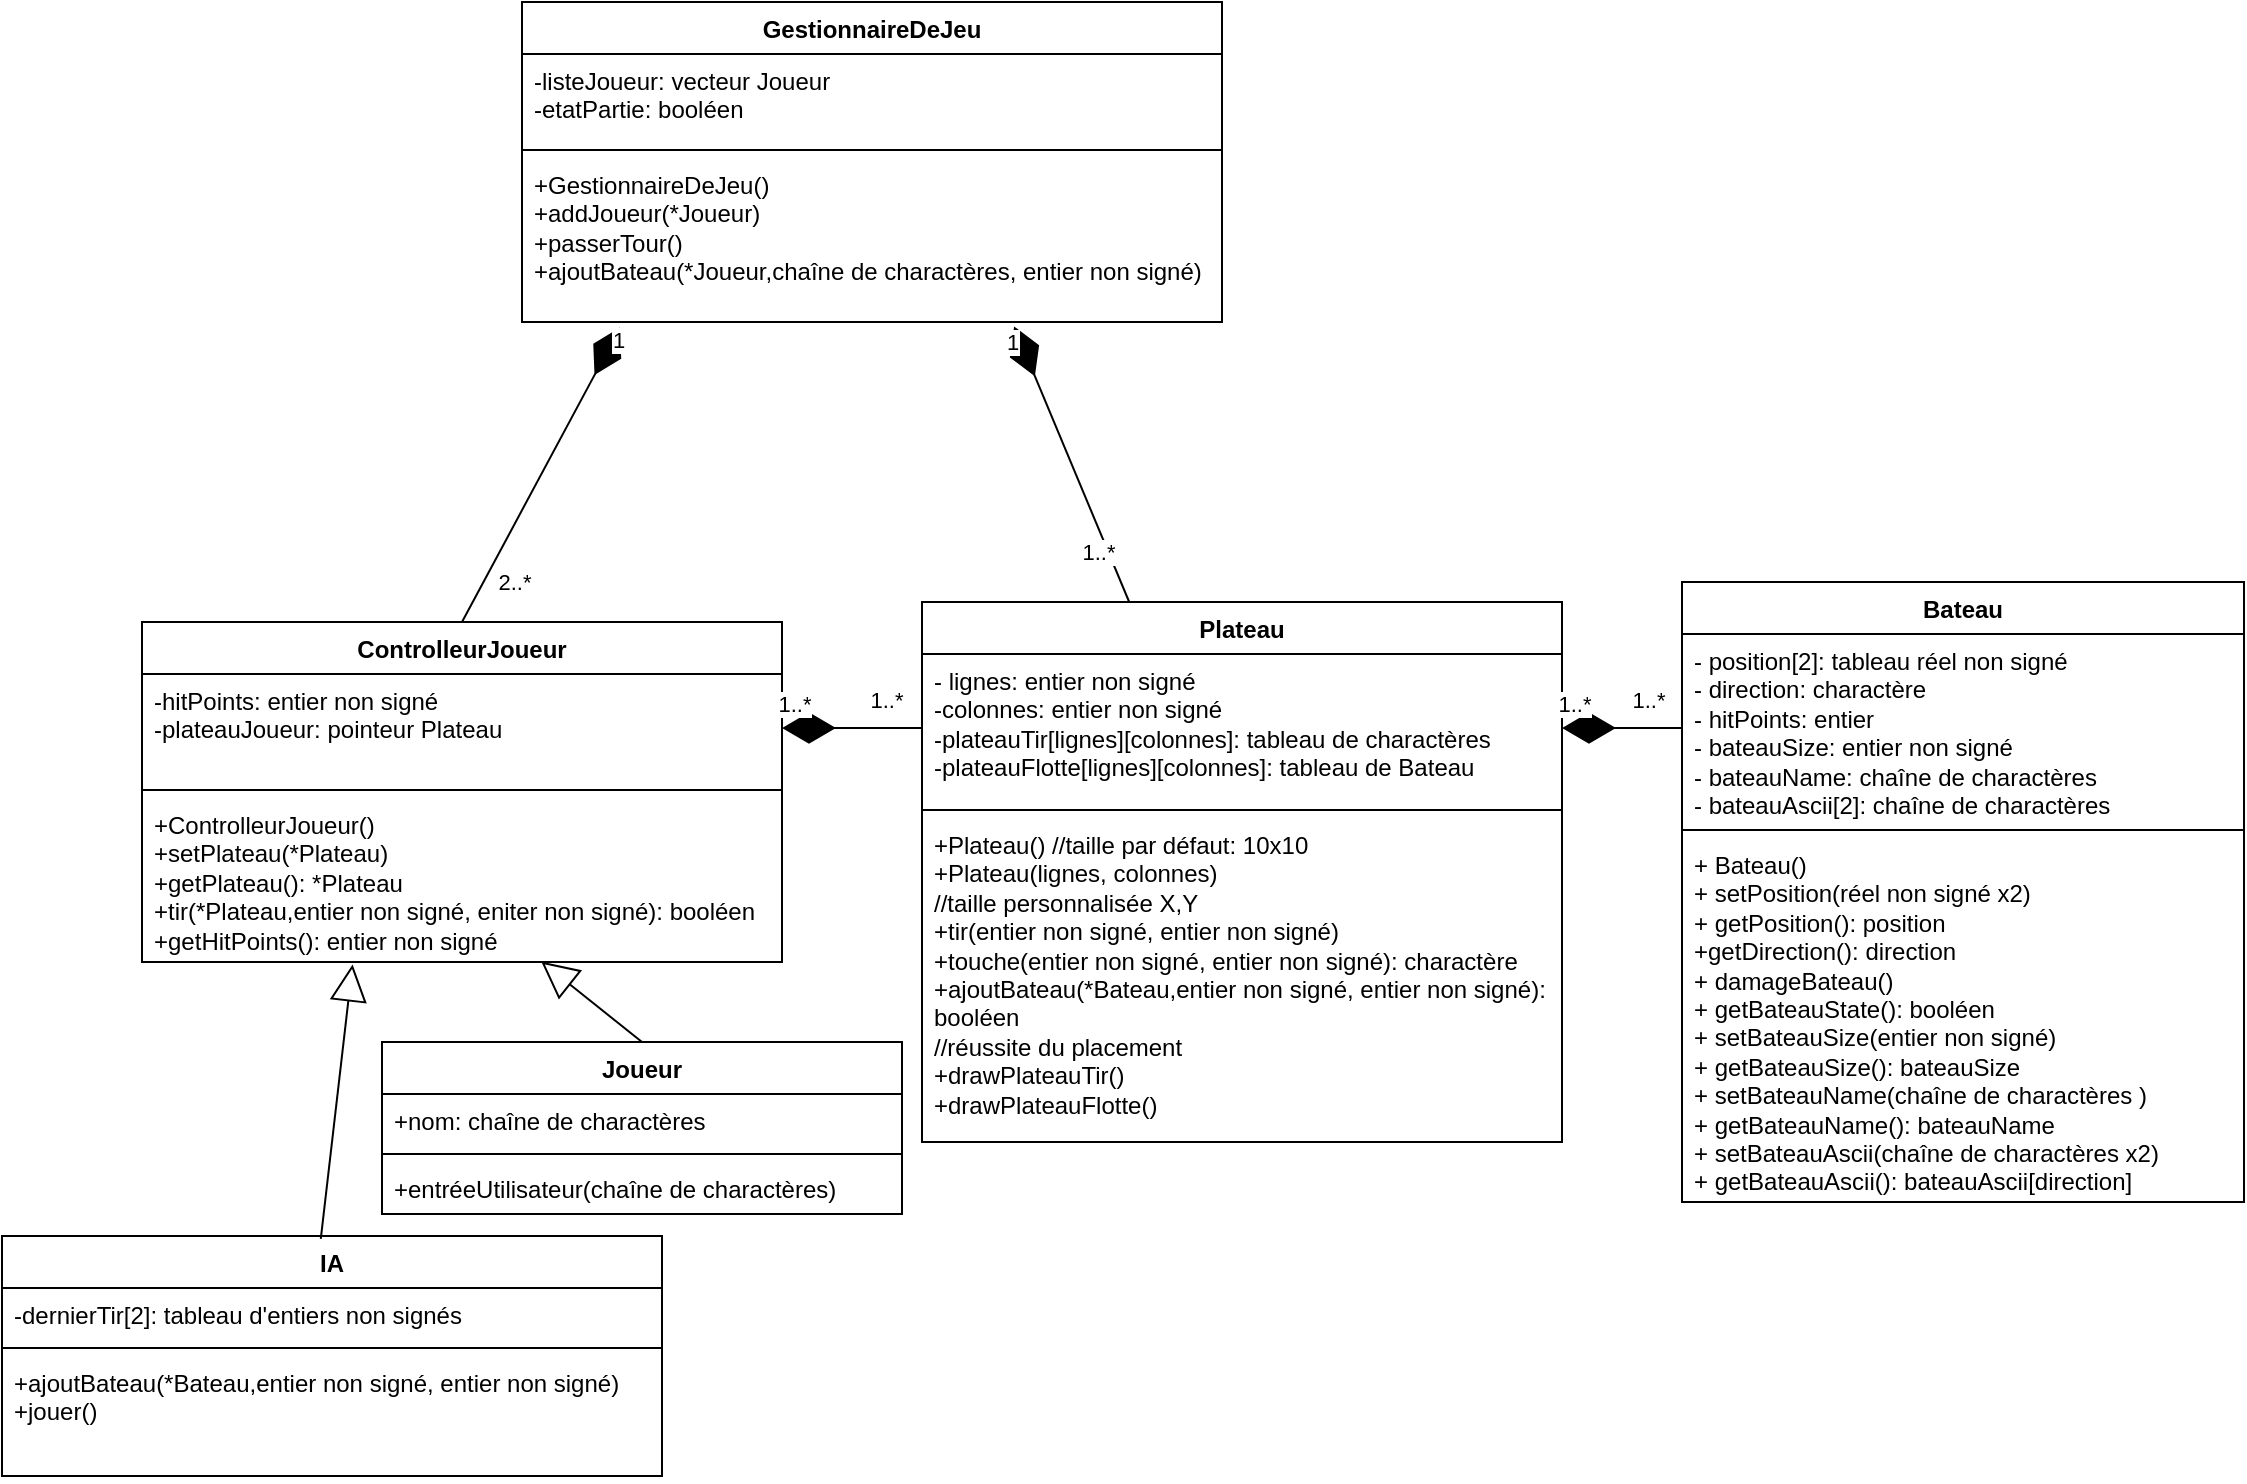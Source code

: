 <mxfile version="24.4.0" type="device">
  <diagram id="C5RBs43oDa-KdzZeNtuy" name="Page-1">
    <mxGraphModel dx="1824" dy="1159" grid="1" gridSize="10" guides="1" tooltips="1" connect="1" arrows="1" fold="1" page="1" pageScale="1" pageWidth="1169" pageHeight="827" math="0" shadow="0">
      <root>
        <mxCell id="WIyWlLk6GJQsqaUBKTNV-0" />
        <mxCell id="WIyWlLk6GJQsqaUBKTNV-1" parent="WIyWlLk6GJQsqaUBKTNV-0" />
        <mxCell id="60-B8Wfx-n0KP-hC6i8K-0" value="Bateau" style="swimlane;fontStyle=1;align=center;verticalAlign=top;childLayout=stackLayout;horizontal=1;startSize=26;horizontalStack=0;resizeParent=1;resizeParentMax=0;resizeLast=0;collapsible=1;marginBottom=0;whiteSpace=wrap;html=1;" parent="WIyWlLk6GJQsqaUBKTNV-1" vertex="1">
          <mxGeometry x="-305" y="350" width="281" height="310" as="geometry" />
        </mxCell>
        <mxCell id="60-B8Wfx-n0KP-hC6i8K-1" value="- position[2]: tableau réel non signé&lt;div&gt;- direction: charactère&lt;/div&gt;&lt;div&gt;- hitPoints: entier&lt;/div&gt;&lt;div&gt;- bateauSize: entier non signé&lt;/div&gt;&lt;div&gt;- bateauName: chaîne de charactères&lt;/div&gt;&lt;div&gt;- bateauAscii[2]: chaîne de charactères&amp;nbsp;&lt;/div&gt;" style="text;strokeColor=none;fillColor=none;align=left;verticalAlign=top;spacingLeft=4;spacingRight=4;overflow=hidden;rotatable=0;points=[[0,0.5],[1,0.5]];portConstraint=eastwest;whiteSpace=wrap;html=1;" parent="60-B8Wfx-n0KP-hC6i8K-0" vertex="1">
          <mxGeometry y="26" width="281" height="94" as="geometry" />
        </mxCell>
        <mxCell id="60-B8Wfx-n0KP-hC6i8K-2" value="" style="line;strokeWidth=1;fillColor=none;align=left;verticalAlign=middle;spacingTop=-1;spacingLeft=3;spacingRight=3;rotatable=0;labelPosition=right;points=[];portConstraint=eastwest;strokeColor=inherit;" parent="60-B8Wfx-n0KP-hC6i8K-0" vertex="1">
          <mxGeometry y="120" width="281" height="8" as="geometry" />
        </mxCell>
        <mxCell id="60-B8Wfx-n0KP-hC6i8K-3" value="&lt;div&gt;+ Bateau()&lt;/div&gt;&lt;div&gt;+ setPosition(réel non signé x2)&lt;/div&gt;&lt;div&gt;+ getPosition(): position&lt;/div&gt;&lt;div&gt;+getDirection(): direction&lt;/div&gt;&lt;div&gt;&lt;span style=&quot;background-color: initial;&quot;&gt;+ damageBateau()&lt;/span&gt;&lt;/div&gt;&lt;div&gt;+ getBateauState(): booléen&lt;/div&gt;&lt;div&gt;+ setBateauSize(entier non signé)&lt;/div&gt;&lt;div&gt;+ getBateauSize(): bateauSize&lt;/div&gt;&lt;div&gt;+ setBateauName(chaîne de charactères )&lt;/div&gt;&lt;div&gt;+ getBateauName(): bateauName&lt;/div&gt;&lt;div&gt;+ setBateauAscii(chaîne de charactères x2)&lt;/div&gt;&lt;div&gt;+ getBateauAscii(): bateauAscii[direction]&lt;/div&gt;" style="text;strokeColor=none;fillColor=none;align=left;verticalAlign=top;spacingLeft=4;spacingRight=4;overflow=hidden;rotatable=0;points=[[0,0.5],[1,0.5]];portConstraint=eastwest;whiteSpace=wrap;html=1;" parent="60-B8Wfx-n0KP-hC6i8K-0" vertex="1">
          <mxGeometry y="128" width="281" height="182" as="geometry" />
        </mxCell>
        <mxCell id="60-B8Wfx-n0KP-hC6i8K-4" value="Plateau" style="swimlane;fontStyle=1;align=center;verticalAlign=top;childLayout=stackLayout;horizontal=1;startSize=26;horizontalStack=0;resizeParent=1;resizeParentMax=0;resizeLast=0;collapsible=1;marginBottom=0;whiteSpace=wrap;html=1;" parent="WIyWlLk6GJQsqaUBKTNV-1" vertex="1">
          <mxGeometry x="-685" y="360" width="320" height="270" as="geometry" />
        </mxCell>
        <mxCell id="60-B8Wfx-n0KP-hC6i8K-5" value="- lignes: entier non signé&lt;div&gt;-colonnes: entier non signé&lt;/div&gt;&lt;div&gt;&lt;div&gt;-plateauTir&lt;span style=&quot;background-color: initial;&quot;&gt;[lignes][colonnes]&lt;/span&gt;&lt;span style=&quot;background-color: initial;&quot;&gt;: tableau de charactères&lt;/span&gt;&lt;/div&gt;&lt;div&gt;-plateauFlotte&lt;span style=&quot;background-color: initial;&quot;&gt;[lignes][colonnes]&lt;/span&gt;&lt;span style=&quot;background-color: initial;&quot;&gt;: tableau de Bateau&lt;/span&gt;&lt;/div&gt;&lt;/div&gt;" style="text;strokeColor=none;fillColor=none;align=left;verticalAlign=top;spacingLeft=4;spacingRight=4;overflow=hidden;rotatable=0;points=[[0,0.5],[1,0.5]];portConstraint=eastwest;whiteSpace=wrap;html=1;" parent="60-B8Wfx-n0KP-hC6i8K-4" vertex="1">
          <mxGeometry y="26" width="320" height="74" as="geometry" />
        </mxCell>
        <mxCell id="60-B8Wfx-n0KP-hC6i8K-6" value="" style="line;strokeWidth=1;fillColor=none;align=left;verticalAlign=middle;spacingTop=-1;spacingLeft=3;spacingRight=3;rotatable=0;labelPosition=right;points=[];portConstraint=eastwest;strokeColor=inherit;" parent="60-B8Wfx-n0KP-hC6i8K-4" vertex="1">
          <mxGeometry y="100" width="320" height="8" as="geometry" />
        </mxCell>
        <mxCell id="60-B8Wfx-n0KP-hC6i8K-7" value="+Plateau() //taille par défaut: 10x10&lt;div&gt;+Plateau(lignes, colonnes)&amp;nbsp;&lt;/div&gt;&lt;div&gt;//taille personnalisée X,Y&lt;/div&gt;&lt;div&gt;+tir(entier non signé, entier non signé)&lt;/div&gt;&lt;div&gt;+touche(&lt;span style=&quot;background-color: initial;&quot;&gt;entier non signé, entier non signé): charactère&lt;/span&gt;&lt;/div&gt;&lt;div&gt;+ajoutBateau(*Bateau,&lt;span style=&quot;background-color: initial;&quot;&gt;entier non signé, entier non signé&lt;/span&gt;&lt;span style=&quot;background-color: initial;&quot;&gt;): booléen&amp;nbsp;&lt;/span&gt;&lt;/div&gt;&lt;div&gt;&lt;span style=&quot;background-color: initial;&quot;&gt;//réussite du placement&lt;/span&gt;&lt;/div&gt;&lt;div&gt;&lt;span style=&quot;background-color: initial;&quot;&gt;+drawPlateauTir()&lt;/span&gt;&lt;/div&gt;&lt;div&gt;&lt;span style=&quot;background-color: initial;&quot;&gt;+drawPlateauFlotte()&lt;/span&gt;&lt;/div&gt;" style="text;strokeColor=none;fillColor=none;align=left;verticalAlign=top;spacingLeft=4;spacingRight=4;overflow=hidden;rotatable=0;points=[[0,0.5],[1,0.5]];portConstraint=eastwest;whiteSpace=wrap;html=1;" parent="60-B8Wfx-n0KP-hC6i8K-4" vertex="1">
          <mxGeometry y="108" width="320" height="162" as="geometry" />
        </mxCell>
        <mxCell id="60-B8Wfx-n0KP-hC6i8K-9" value="ControlleurJoueur" style="swimlane;fontStyle=1;align=center;verticalAlign=top;childLayout=stackLayout;horizontal=1;startSize=26;horizontalStack=0;resizeParent=1;resizeParentMax=0;resizeLast=0;collapsible=1;marginBottom=0;whiteSpace=wrap;html=1;" parent="WIyWlLk6GJQsqaUBKTNV-1" vertex="1">
          <mxGeometry x="-1075" y="370" width="320" height="170" as="geometry" />
        </mxCell>
        <mxCell id="60-B8Wfx-n0KP-hC6i8K-10" value="&lt;div&gt;-hitPoints: entier non signé&lt;/div&gt;&lt;div&gt;-plateauJoueur: pointeur Plateau&lt;/div&gt;&lt;div&gt;&lt;br&gt;&lt;/div&gt;" style="text;strokeColor=none;fillColor=none;align=left;verticalAlign=top;spacingLeft=4;spacingRight=4;overflow=hidden;rotatable=0;points=[[0,0.5],[1,0.5]];portConstraint=eastwest;whiteSpace=wrap;html=1;" parent="60-B8Wfx-n0KP-hC6i8K-9" vertex="1">
          <mxGeometry y="26" width="320" height="54" as="geometry" />
        </mxCell>
        <mxCell id="60-B8Wfx-n0KP-hC6i8K-11" value="" style="line;strokeWidth=1;fillColor=none;align=left;verticalAlign=middle;spacingTop=-1;spacingLeft=3;spacingRight=3;rotatable=0;labelPosition=right;points=[];portConstraint=eastwest;strokeColor=inherit;" parent="60-B8Wfx-n0KP-hC6i8K-9" vertex="1">
          <mxGeometry y="80" width="320" height="8" as="geometry" />
        </mxCell>
        <mxCell id="60-B8Wfx-n0KP-hC6i8K-12" value="+ControlleurJoueur()&lt;div&gt;+setPlateau(*Plateau)&lt;/div&gt;&lt;div&gt;+getPlateau(): *Plateau&lt;br&gt;&lt;div&gt;+tir(*Plateau,entier non signé, eniter non signé): booléen&lt;/div&gt;&lt;/div&gt;&lt;div&gt;+getHitPoints(): entier non signé&lt;/div&gt;&lt;div&gt;&lt;br&gt;&lt;/div&gt;" style="text;strokeColor=none;fillColor=none;align=left;verticalAlign=top;spacingLeft=4;spacingRight=4;overflow=hidden;rotatable=0;points=[[0,0.5],[1,0.5]];portConstraint=eastwest;whiteSpace=wrap;html=1;" parent="60-B8Wfx-n0KP-hC6i8K-9" vertex="1">
          <mxGeometry y="88" width="320" height="82" as="geometry" />
        </mxCell>
        <mxCell id="60-B8Wfx-n0KP-hC6i8K-13" value="GestionnaireDeJeu" style="swimlane;fontStyle=1;align=center;verticalAlign=top;childLayout=stackLayout;horizontal=1;startSize=26;horizontalStack=0;resizeParent=1;resizeParentMax=0;resizeLast=0;collapsible=1;marginBottom=0;whiteSpace=wrap;html=1;" parent="WIyWlLk6GJQsqaUBKTNV-1" vertex="1">
          <mxGeometry x="-885" y="60" width="350" height="160" as="geometry" />
        </mxCell>
        <mxCell id="60-B8Wfx-n0KP-hC6i8K-14" value="-listeJoueur: vecteur Joueur&lt;div&gt;-etatPartie: booléen&lt;/div&gt;" style="text;strokeColor=none;fillColor=none;align=left;verticalAlign=top;spacingLeft=4;spacingRight=4;overflow=hidden;rotatable=0;points=[[0,0.5],[1,0.5]];portConstraint=eastwest;whiteSpace=wrap;html=1;" parent="60-B8Wfx-n0KP-hC6i8K-13" vertex="1">
          <mxGeometry y="26" width="350" height="44" as="geometry" />
        </mxCell>
        <mxCell id="60-B8Wfx-n0KP-hC6i8K-15" value="" style="line;strokeWidth=1;fillColor=none;align=left;verticalAlign=middle;spacingTop=-1;spacingLeft=3;spacingRight=3;rotatable=0;labelPosition=right;points=[];portConstraint=eastwest;strokeColor=inherit;" parent="60-B8Wfx-n0KP-hC6i8K-13" vertex="1">
          <mxGeometry y="70" width="350" height="8" as="geometry" />
        </mxCell>
        <mxCell id="60-B8Wfx-n0KP-hC6i8K-16" value="+GestionnaireDeJeu()&lt;div&gt;+addJoueur(*Joueur)&lt;/div&gt;&lt;div&gt;+passerTour()&lt;/div&gt;&lt;div&gt;+ajoutBateau(*Joueur,chaîne de charactères, entier non signé)&lt;/div&gt;&lt;div&gt;&lt;br&gt;&lt;/div&gt;" style="text;strokeColor=none;fillColor=none;align=left;verticalAlign=top;spacingLeft=4;spacingRight=4;overflow=hidden;rotatable=0;points=[[0,0.5],[1,0.5]];portConstraint=eastwest;whiteSpace=wrap;html=1;" parent="60-B8Wfx-n0KP-hC6i8K-13" vertex="1">
          <mxGeometry y="78" width="350" height="82" as="geometry" />
        </mxCell>
        <mxCell id="60-B8Wfx-n0KP-hC6i8K-21" value="" style="endArrow=none;endFill=0;endSize=24;html=1;rounded=0;exitX=0.14;exitY=1.034;exitDx=0;exitDy=0;exitPerimeter=0;entryX=0.5;entryY=0;entryDx=0;entryDy=0;startSize=24;startArrow=diamondThin;startFill=1;" parent="WIyWlLk6GJQsqaUBKTNV-1" source="60-B8Wfx-n0KP-hC6i8K-16" target="60-B8Wfx-n0KP-hC6i8K-9" edge="1">
          <mxGeometry width="160" relative="1" as="geometry">
            <mxPoint x="-505" y="280" as="sourcePoint" />
            <mxPoint x="-865" y="310" as="targetPoint" />
          </mxGeometry>
        </mxCell>
        <mxCell id="60-B8Wfx-n0KP-hC6i8K-22" value="1" style="edgeLabel;html=1;align=center;verticalAlign=middle;resizable=0;points=[];" parent="60-B8Wfx-n0KP-hC6i8K-21" vertex="1" connectable="0">
          <mxGeometry x="-0.928" y="2" relative="1" as="geometry">
            <mxPoint as="offset" />
          </mxGeometry>
        </mxCell>
        <mxCell id="60-B8Wfx-n0KP-hC6i8K-23" value="2..*" style="edgeLabel;html=1;align=center;verticalAlign=middle;resizable=0;points=[];" parent="60-B8Wfx-n0KP-hC6i8K-21" vertex="1" connectable="0">
          <mxGeometry x="0.857" y="3" relative="1" as="geometry">
            <mxPoint x="17" y="-11" as="offset" />
          </mxGeometry>
        </mxCell>
        <mxCell id="60-B8Wfx-n0KP-hC6i8K-28" value="Joueur" style="swimlane;fontStyle=1;align=center;verticalAlign=top;childLayout=stackLayout;horizontal=1;startSize=26;horizontalStack=0;resizeParent=1;resizeParentMax=0;resizeLast=0;collapsible=1;marginBottom=0;whiteSpace=wrap;html=1;" parent="WIyWlLk6GJQsqaUBKTNV-1" vertex="1">
          <mxGeometry x="-955" y="580" width="260" height="86" as="geometry" />
        </mxCell>
        <mxCell id="60-B8Wfx-n0KP-hC6i8K-29" value="+nom: chaîne de charactères&lt;div&gt;&lt;br&gt;&lt;/div&gt;" style="text;strokeColor=none;fillColor=none;align=left;verticalAlign=top;spacingLeft=4;spacingRight=4;overflow=hidden;rotatable=0;points=[[0,0.5],[1,0.5]];portConstraint=eastwest;whiteSpace=wrap;html=1;" parent="60-B8Wfx-n0KP-hC6i8K-28" vertex="1">
          <mxGeometry y="26" width="260" height="26" as="geometry" />
        </mxCell>
        <mxCell id="60-B8Wfx-n0KP-hC6i8K-30" value="" style="line;strokeWidth=1;fillColor=none;align=left;verticalAlign=middle;spacingTop=-1;spacingLeft=3;spacingRight=3;rotatable=0;labelPosition=right;points=[];portConstraint=eastwest;strokeColor=inherit;" parent="60-B8Wfx-n0KP-hC6i8K-28" vertex="1">
          <mxGeometry y="52" width="260" height="8" as="geometry" />
        </mxCell>
        <mxCell id="60-B8Wfx-n0KP-hC6i8K-31" value="+entréeUtilisateur(chaîne de charactères)" style="text;strokeColor=none;fillColor=none;align=left;verticalAlign=top;spacingLeft=4;spacingRight=4;overflow=hidden;rotatable=0;points=[[0,0.5],[1,0.5]];portConstraint=eastwest;whiteSpace=wrap;html=1;" parent="60-B8Wfx-n0KP-hC6i8K-28" vertex="1">
          <mxGeometry y="60" width="260" height="26" as="geometry" />
        </mxCell>
        <mxCell id="60-B8Wfx-n0KP-hC6i8K-32" value="IA" style="swimlane;fontStyle=1;align=center;verticalAlign=top;childLayout=stackLayout;horizontal=1;startSize=26;horizontalStack=0;resizeParent=1;resizeParentMax=0;resizeLast=0;collapsible=1;marginBottom=0;whiteSpace=wrap;html=1;" parent="WIyWlLk6GJQsqaUBKTNV-1" vertex="1">
          <mxGeometry x="-1145" y="677" width="330" height="120" as="geometry" />
        </mxCell>
        <mxCell id="60-B8Wfx-n0KP-hC6i8K-33" value="-dernierTir[2]: tableau d&#39;entiers non signés" style="text;strokeColor=none;fillColor=none;align=left;verticalAlign=top;spacingLeft=4;spacingRight=4;overflow=hidden;rotatable=0;points=[[0,0.5],[1,0.5]];portConstraint=eastwest;whiteSpace=wrap;html=1;" parent="60-B8Wfx-n0KP-hC6i8K-32" vertex="1">
          <mxGeometry y="26" width="330" height="26" as="geometry" />
        </mxCell>
        <mxCell id="60-B8Wfx-n0KP-hC6i8K-34" value="" style="line;strokeWidth=1;fillColor=none;align=left;verticalAlign=middle;spacingTop=-1;spacingLeft=3;spacingRight=3;rotatable=0;labelPosition=right;points=[];portConstraint=eastwest;strokeColor=inherit;" parent="60-B8Wfx-n0KP-hC6i8K-32" vertex="1">
          <mxGeometry y="52" width="330" height="8" as="geometry" />
        </mxCell>
        <mxCell id="60-B8Wfx-n0KP-hC6i8K-35" value="+ajoutBateau(*Bateau,&lt;span style=&quot;background-color: initial;&quot;&gt;entier non signé, entier non signé&lt;/span&gt;&lt;span style=&quot;background-color: initial;&quot;&gt;)&lt;/span&gt;&lt;div&gt;&lt;span style=&quot;background-color: initial;&quot;&gt;+jouer()&lt;/span&gt;&lt;/div&gt;" style="text;strokeColor=none;fillColor=none;align=left;verticalAlign=top;spacingLeft=4;spacingRight=4;overflow=hidden;rotatable=0;points=[[0,0.5],[1,0.5]];portConstraint=eastwest;whiteSpace=wrap;html=1;" parent="60-B8Wfx-n0KP-hC6i8K-32" vertex="1">
          <mxGeometry y="60" width="330" height="60" as="geometry" />
        </mxCell>
        <mxCell id="60-B8Wfx-n0KP-hC6i8K-36" value="" style="endArrow=none;endFill=0;endSize=24;html=1;rounded=0;exitX=1;exitY=0.5;exitDx=0;exitDy=0;entryX=0;entryY=0.5;entryDx=0;entryDy=0;startArrow=diamondThin;startFill=1;startSize=24;" parent="WIyWlLk6GJQsqaUBKTNV-1" source="60-B8Wfx-n0KP-hC6i8K-10" target="60-B8Wfx-n0KP-hC6i8K-5" edge="1">
          <mxGeometry width="160" relative="1" as="geometry">
            <mxPoint x="-705" y="620" as="sourcePoint" />
            <mxPoint x="-545" y="620" as="targetPoint" />
          </mxGeometry>
        </mxCell>
        <mxCell id="60-B8Wfx-n0KP-hC6i8K-37" value="1..*" style="edgeLabel;html=1;align=center;verticalAlign=middle;resizable=0;points=[];" parent="60-B8Wfx-n0KP-hC6i8K-36" vertex="1" connectable="0">
          <mxGeometry x="-0.823" y="-1" relative="1" as="geometry">
            <mxPoint y="-13" as="offset" />
          </mxGeometry>
        </mxCell>
        <mxCell id="60-B8Wfx-n0KP-hC6i8K-38" value="1..*" style="edgeLabel;html=1;align=center;verticalAlign=middle;resizable=0;points=[];" parent="60-B8Wfx-n0KP-hC6i8K-36" vertex="1" connectable="0">
          <mxGeometry x="0.819" y="1" relative="1" as="geometry">
            <mxPoint x="-12" y="-13" as="offset" />
          </mxGeometry>
        </mxCell>
        <mxCell id="60-B8Wfx-n0KP-hC6i8K-39" value="" style="endArrow=block;endSize=16;endFill=0;html=1;rounded=0;exitX=0.5;exitY=0;exitDx=0;exitDy=0;entryX=0.624;entryY=0.998;entryDx=0;entryDy=0;entryPerimeter=0;" parent="WIyWlLk6GJQsqaUBKTNV-1" source="60-B8Wfx-n0KP-hC6i8K-28" target="60-B8Wfx-n0KP-hC6i8K-12" edge="1">
          <mxGeometry width="160" relative="1" as="geometry">
            <mxPoint x="-825" y="640" as="sourcePoint" />
            <mxPoint x="-665" y="640" as="targetPoint" />
          </mxGeometry>
        </mxCell>
        <mxCell id="60-B8Wfx-n0KP-hC6i8K-40" value="" style="endArrow=block;endSize=16;endFill=0;html=1;rounded=0;exitX=0.483;exitY=0.012;exitDx=0;exitDy=0;entryX=0.329;entryY=1.015;entryDx=0;entryDy=0;entryPerimeter=0;exitPerimeter=0;" parent="WIyWlLk6GJQsqaUBKTNV-1" source="60-B8Wfx-n0KP-hC6i8K-32" target="60-B8Wfx-n0KP-hC6i8K-12" edge="1">
          <mxGeometry x="-0.003" width="160" relative="1" as="geometry">
            <mxPoint x="-865" y="640" as="sourcePoint" />
            <mxPoint x="-898" y="553" as="targetPoint" />
            <mxPoint as="offset" />
          </mxGeometry>
        </mxCell>
        <mxCell id="60-B8Wfx-n0KP-hC6i8K-41" value="" style="endArrow=none;endFill=0;endSize=24;html=1;rounded=0;exitX=1;exitY=0.5;exitDx=0;exitDy=0;entryX=0;entryY=0.5;entryDx=0;entryDy=0;startSize=24;startArrow=diamondThin;startFill=1;" parent="WIyWlLk6GJQsqaUBKTNV-1" source="60-B8Wfx-n0KP-hC6i8K-5" target="60-B8Wfx-n0KP-hC6i8K-1" edge="1">
          <mxGeometry width="160" relative="1" as="geometry">
            <mxPoint x="-275" y="740" as="sourcePoint" />
            <mxPoint x="-115" y="745" as="targetPoint" />
          </mxGeometry>
        </mxCell>
        <mxCell id="60-B8Wfx-n0KP-hC6i8K-42" value="1..*" style="edgeLabel;html=1;align=center;verticalAlign=middle;resizable=0;points=[];" parent="60-B8Wfx-n0KP-hC6i8K-41" vertex="1" connectable="0">
          <mxGeometry x="-0.823" y="-1" relative="1" as="geometry">
            <mxPoint y="-13" as="offset" />
          </mxGeometry>
        </mxCell>
        <mxCell id="60-B8Wfx-n0KP-hC6i8K-43" value="1..*" style="edgeLabel;html=1;align=center;verticalAlign=middle;resizable=0;points=[];" parent="60-B8Wfx-n0KP-hC6i8K-41" vertex="1" connectable="0">
          <mxGeometry x="0.819" y="1" relative="1" as="geometry">
            <mxPoint x="-12" y="-13" as="offset" />
          </mxGeometry>
        </mxCell>
        <mxCell id="60-B8Wfx-n0KP-hC6i8K-44" value="" style="endArrow=none;endFill=0;endSize=24;html=1;rounded=0;exitX=0.703;exitY=1.027;exitDx=0;exitDy=0;exitPerimeter=0;startSize=24;startArrow=diamondThin;startFill=1;" parent="WIyWlLk6GJQsqaUBKTNV-1" source="60-B8Wfx-n0KP-hC6i8K-16" target="60-B8Wfx-n0KP-hC6i8K-4" edge="1">
          <mxGeometry width="160" relative="1" as="geometry">
            <mxPoint x="-395" y="280" as="sourcePoint" />
            <mxPoint x="-235" y="285" as="targetPoint" />
          </mxGeometry>
        </mxCell>
        <mxCell id="60-B8Wfx-n0KP-hC6i8K-45" value="1" style="edgeLabel;html=1;align=center;verticalAlign=middle;resizable=0;points=[];" parent="60-B8Wfx-n0KP-hC6i8K-44" vertex="1" connectable="0">
          <mxGeometry x="-0.823" y="-1" relative="1" as="geometry">
            <mxPoint x="-5" y="-5" as="offset" />
          </mxGeometry>
        </mxCell>
        <mxCell id="60-B8Wfx-n0KP-hC6i8K-46" value="1..*" style="edgeLabel;html=1;align=center;verticalAlign=middle;resizable=0;points=[];" parent="60-B8Wfx-n0KP-hC6i8K-44" vertex="1" connectable="0">
          <mxGeometry x="0.819" y="1" relative="1" as="geometry">
            <mxPoint x="-12" y="-13" as="offset" />
          </mxGeometry>
        </mxCell>
      </root>
    </mxGraphModel>
  </diagram>
</mxfile>
